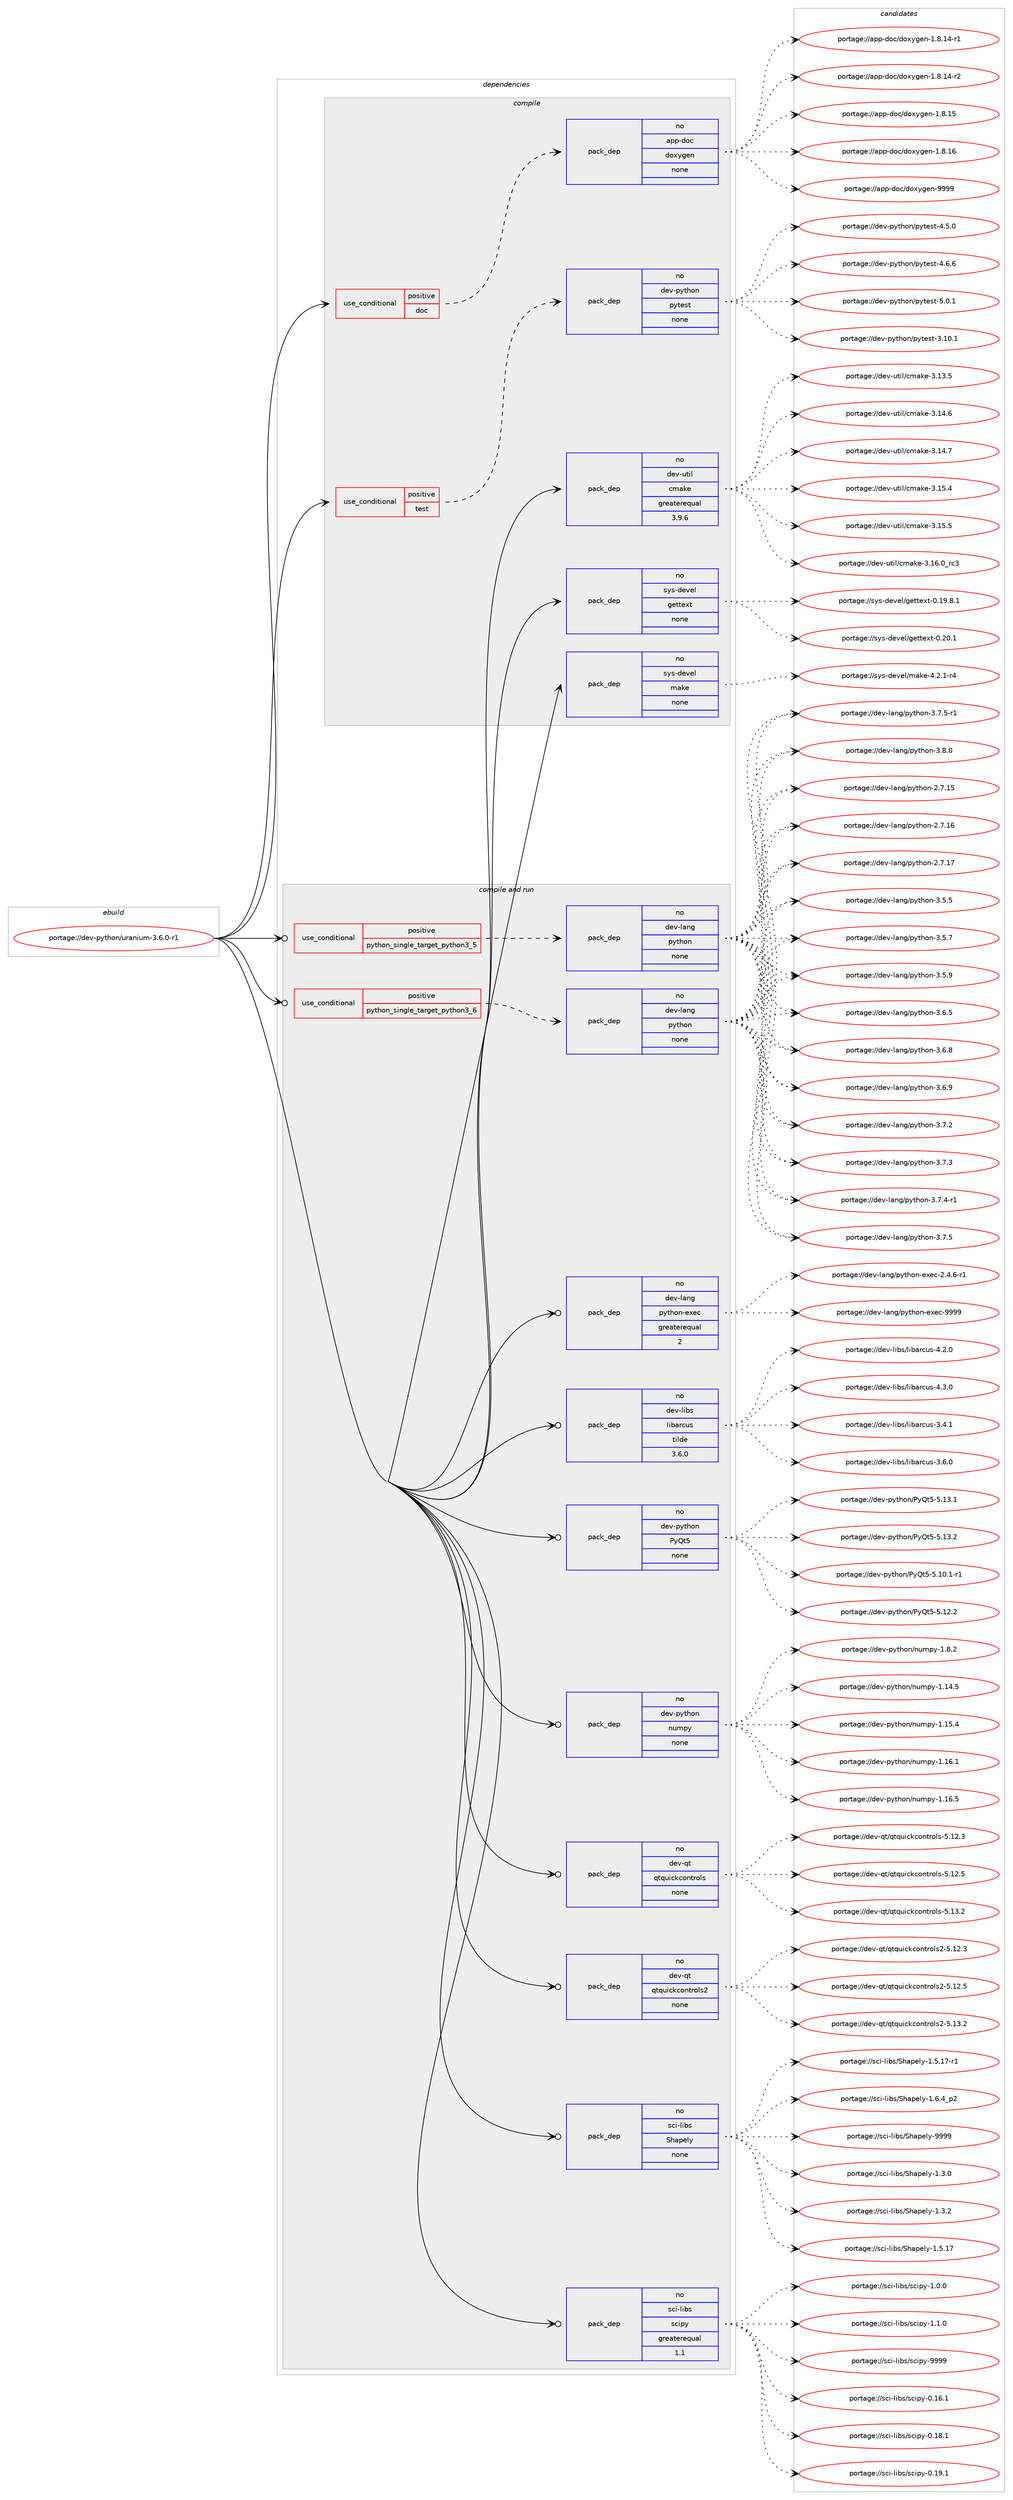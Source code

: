 digraph prolog {

# *************
# Graph options
# *************

newrank=true;
concentrate=true;
compound=true;
graph [rankdir=LR,fontname=Helvetica,fontsize=10,ranksep=1.5];#, ranksep=2.5, nodesep=0.2];
edge  [arrowhead=vee];
node  [fontname=Helvetica,fontsize=10];

# **********
# The ebuild
# **********

subgraph cluster_leftcol {
color=gray;
rank=same;
label=<<i>ebuild</i>>;
id [label="portage://dev-python/uranium-3.6.0-r1", color=red, width=4, href="../dev-python/uranium-3.6.0-r1.svg"];
}

# ****************
# The dependencies
# ****************

subgraph cluster_midcol {
color=gray;
label=<<i>dependencies</i>>;
subgraph cluster_compile {
fillcolor="#eeeeee";
style=filled;
label=<<i>compile</i>>;
subgraph cond40257 {
dependency177377 [label=<<TABLE BORDER="0" CELLBORDER="1" CELLSPACING="0" CELLPADDING="4"><TR><TD ROWSPAN="3" CELLPADDING="10">use_conditional</TD></TR><TR><TD>positive</TD></TR><TR><TD>doc</TD></TR></TABLE>>, shape=none, color=red];
subgraph pack133710 {
dependency177378 [label=<<TABLE BORDER="0" CELLBORDER="1" CELLSPACING="0" CELLPADDING="4" WIDTH="220"><TR><TD ROWSPAN="6" CELLPADDING="30">pack_dep</TD></TR><TR><TD WIDTH="110">no</TD></TR><TR><TD>app-doc</TD></TR><TR><TD>doxygen</TD></TR><TR><TD>none</TD></TR><TR><TD></TD></TR></TABLE>>, shape=none, color=blue];
}
dependency177377:e -> dependency177378:w [weight=20,style="dashed",arrowhead="vee"];
}
id:e -> dependency177377:w [weight=20,style="solid",arrowhead="vee"];
subgraph cond40258 {
dependency177379 [label=<<TABLE BORDER="0" CELLBORDER="1" CELLSPACING="0" CELLPADDING="4"><TR><TD ROWSPAN="3" CELLPADDING="10">use_conditional</TD></TR><TR><TD>positive</TD></TR><TR><TD>test</TD></TR></TABLE>>, shape=none, color=red];
subgraph pack133711 {
dependency177380 [label=<<TABLE BORDER="0" CELLBORDER="1" CELLSPACING="0" CELLPADDING="4" WIDTH="220"><TR><TD ROWSPAN="6" CELLPADDING="30">pack_dep</TD></TR><TR><TD WIDTH="110">no</TD></TR><TR><TD>dev-python</TD></TR><TR><TD>pytest</TD></TR><TR><TD>none</TD></TR><TR><TD></TD></TR></TABLE>>, shape=none, color=blue];
}
dependency177379:e -> dependency177380:w [weight=20,style="dashed",arrowhead="vee"];
}
id:e -> dependency177379:w [weight=20,style="solid",arrowhead="vee"];
subgraph pack133712 {
dependency177381 [label=<<TABLE BORDER="0" CELLBORDER="1" CELLSPACING="0" CELLPADDING="4" WIDTH="220"><TR><TD ROWSPAN="6" CELLPADDING="30">pack_dep</TD></TR><TR><TD WIDTH="110">no</TD></TR><TR><TD>dev-util</TD></TR><TR><TD>cmake</TD></TR><TR><TD>greaterequal</TD></TR><TR><TD>3.9.6</TD></TR></TABLE>>, shape=none, color=blue];
}
id:e -> dependency177381:w [weight=20,style="solid",arrowhead="vee"];
subgraph pack133713 {
dependency177382 [label=<<TABLE BORDER="0" CELLBORDER="1" CELLSPACING="0" CELLPADDING="4" WIDTH="220"><TR><TD ROWSPAN="6" CELLPADDING="30">pack_dep</TD></TR><TR><TD WIDTH="110">no</TD></TR><TR><TD>sys-devel</TD></TR><TR><TD>gettext</TD></TR><TR><TD>none</TD></TR><TR><TD></TD></TR></TABLE>>, shape=none, color=blue];
}
id:e -> dependency177382:w [weight=20,style="solid",arrowhead="vee"];
subgraph pack133714 {
dependency177383 [label=<<TABLE BORDER="0" CELLBORDER="1" CELLSPACING="0" CELLPADDING="4" WIDTH="220"><TR><TD ROWSPAN="6" CELLPADDING="30">pack_dep</TD></TR><TR><TD WIDTH="110">no</TD></TR><TR><TD>sys-devel</TD></TR><TR><TD>make</TD></TR><TR><TD>none</TD></TR><TR><TD></TD></TR></TABLE>>, shape=none, color=blue];
}
id:e -> dependency177383:w [weight=20,style="solid",arrowhead="vee"];
}
subgraph cluster_compileandrun {
fillcolor="#eeeeee";
style=filled;
label=<<i>compile and run</i>>;
subgraph cond40259 {
dependency177384 [label=<<TABLE BORDER="0" CELLBORDER="1" CELLSPACING="0" CELLPADDING="4"><TR><TD ROWSPAN="3" CELLPADDING="10">use_conditional</TD></TR><TR><TD>positive</TD></TR><TR><TD>python_single_target_python3_5</TD></TR></TABLE>>, shape=none, color=red];
subgraph pack133715 {
dependency177385 [label=<<TABLE BORDER="0" CELLBORDER="1" CELLSPACING="0" CELLPADDING="4" WIDTH="220"><TR><TD ROWSPAN="6" CELLPADDING="30">pack_dep</TD></TR><TR><TD WIDTH="110">no</TD></TR><TR><TD>dev-lang</TD></TR><TR><TD>python</TD></TR><TR><TD>none</TD></TR><TR><TD></TD></TR></TABLE>>, shape=none, color=blue];
}
dependency177384:e -> dependency177385:w [weight=20,style="dashed",arrowhead="vee"];
}
id:e -> dependency177384:w [weight=20,style="solid",arrowhead="odotvee"];
subgraph cond40260 {
dependency177386 [label=<<TABLE BORDER="0" CELLBORDER="1" CELLSPACING="0" CELLPADDING="4"><TR><TD ROWSPAN="3" CELLPADDING="10">use_conditional</TD></TR><TR><TD>positive</TD></TR><TR><TD>python_single_target_python3_6</TD></TR></TABLE>>, shape=none, color=red];
subgraph pack133716 {
dependency177387 [label=<<TABLE BORDER="0" CELLBORDER="1" CELLSPACING="0" CELLPADDING="4" WIDTH="220"><TR><TD ROWSPAN="6" CELLPADDING="30">pack_dep</TD></TR><TR><TD WIDTH="110">no</TD></TR><TR><TD>dev-lang</TD></TR><TR><TD>python</TD></TR><TR><TD>none</TD></TR><TR><TD></TD></TR></TABLE>>, shape=none, color=blue];
}
dependency177386:e -> dependency177387:w [weight=20,style="dashed",arrowhead="vee"];
}
id:e -> dependency177386:w [weight=20,style="solid",arrowhead="odotvee"];
subgraph pack133717 {
dependency177388 [label=<<TABLE BORDER="0" CELLBORDER="1" CELLSPACING="0" CELLPADDING="4" WIDTH="220"><TR><TD ROWSPAN="6" CELLPADDING="30">pack_dep</TD></TR><TR><TD WIDTH="110">no</TD></TR><TR><TD>dev-lang</TD></TR><TR><TD>python-exec</TD></TR><TR><TD>greaterequal</TD></TR><TR><TD>2</TD></TR></TABLE>>, shape=none, color=blue];
}
id:e -> dependency177388:w [weight=20,style="solid",arrowhead="odotvee"];
subgraph pack133718 {
dependency177389 [label=<<TABLE BORDER="0" CELLBORDER="1" CELLSPACING="0" CELLPADDING="4" WIDTH="220"><TR><TD ROWSPAN="6" CELLPADDING="30">pack_dep</TD></TR><TR><TD WIDTH="110">no</TD></TR><TR><TD>dev-libs</TD></TR><TR><TD>libarcus</TD></TR><TR><TD>tilde</TD></TR><TR><TD>3.6.0</TD></TR></TABLE>>, shape=none, color=blue];
}
id:e -> dependency177389:w [weight=20,style="solid",arrowhead="odotvee"];
subgraph pack133719 {
dependency177390 [label=<<TABLE BORDER="0" CELLBORDER="1" CELLSPACING="0" CELLPADDING="4" WIDTH="220"><TR><TD ROWSPAN="6" CELLPADDING="30">pack_dep</TD></TR><TR><TD WIDTH="110">no</TD></TR><TR><TD>dev-python</TD></TR><TR><TD>PyQt5</TD></TR><TR><TD>none</TD></TR><TR><TD></TD></TR></TABLE>>, shape=none, color=blue];
}
id:e -> dependency177390:w [weight=20,style="solid",arrowhead="odotvee"];
subgraph pack133720 {
dependency177391 [label=<<TABLE BORDER="0" CELLBORDER="1" CELLSPACING="0" CELLPADDING="4" WIDTH="220"><TR><TD ROWSPAN="6" CELLPADDING="30">pack_dep</TD></TR><TR><TD WIDTH="110">no</TD></TR><TR><TD>dev-python</TD></TR><TR><TD>numpy</TD></TR><TR><TD>none</TD></TR><TR><TD></TD></TR></TABLE>>, shape=none, color=blue];
}
id:e -> dependency177391:w [weight=20,style="solid",arrowhead="odotvee"];
subgraph pack133721 {
dependency177392 [label=<<TABLE BORDER="0" CELLBORDER="1" CELLSPACING="0" CELLPADDING="4" WIDTH="220"><TR><TD ROWSPAN="6" CELLPADDING="30">pack_dep</TD></TR><TR><TD WIDTH="110">no</TD></TR><TR><TD>dev-qt</TD></TR><TR><TD>qtquickcontrols</TD></TR><TR><TD>none</TD></TR><TR><TD></TD></TR></TABLE>>, shape=none, color=blue];
}
id:e -> dependency177392:w [weight=20,style="solid",arrowhead="odotvee"];
subgraph pack133722 {
dependency177393 [label=<<TABLE BORDER="0" CELLBORDER="1" CELLSPACING="0" CELLPADDING="4" WIDTH="220"><TR><TD ROWSPAN="6" CELLPADDING="30">pack_dep</TD></TR><TR><TD WIDTH="110">no</TD></TR><TR><TD>dev-qt</TD></TR><TR><TD>qtquickcontrols2</TD></TR><TR><TD>none</TD></TR><TR><TD></TD></TR></TABLE>>, shape=none, color=blue];
}
id:e -> dependency177393:w [weight=20,style="solid",arrowhead="odotvee"];
subgraph pack133723 {
dependency177394 [label=<<TABLE BORDER="0" CELLBORDER="1" CELLSPACING="0" CELLPADDING="4" WIDTH="220"><TR><TD ROWSPAN="6" CELLPADDING="30">pack_dep</TD></TR><TR><TD WIDTH="110">no</TD></TR><TR><TD>sci-libs</TD></TR><TR><TD>Shapely</TD></TR><TR><TD>none</TD></TR><TR><TD></TD></TR></TABLE>>, shape=none, color=blue];
}
id:e -> dependency177394:w [weight=20,style="solid",arrowhead="odotvee"];
subgraph pack133724 {
dependency177395 [label=<<TABLE BORDER="0" CELLBORDER="1" CELLSPACING="0" CELLPADDING="4" WIDTH="220"><TR><TD ROWSPAN="6" CELLPADDING="30">pack_dep</TD></TR><TR><TD WIDTH="110">no</TD></TR><TR><TD>sci-libs</TD></TR><TR><TD>scipy</TD></TR><TR><TD>greaterequal</TD></TR><TR><TD>1.1</TD></TR></TABLE>>, shape=none, color=blue];
}
id:e -> dependency177395:w [weight=20,style="solid",arrowhead="odotvee"];
}
subgraph cluster_run {
fillcolor="#eeeeee";
style=filled;
label=<<i>run</i>>;
}
}

# **************
# The candidates
# **************

subgraph cluster_choices {
rank=same;
color=gray;
label=<<i>candidates</i>>;

subgraph choice133710 {
color=black;
nodesep=1;
choiceportage97112112451001119947100111120121103101110454946564649524511449 [label="portage://app-doc/doxygen-1.8.14-r1", color=red, width=4,href="../app-doc/doxygen-1.8.14-r1.svg"];
choiceportage97112112451001119947100111120121103101110454946564649524511450 [label="portage://app-doc/doxygen-1.8.14-r2", color=red, width=4,href="../app-doc/doxygen-1.8.14-r2.svg"];
choiceportage9711211245100111994710011112012110310111045494656464953 [label="portage://app-doc/doxygen-1.8.15", color=red, width=4,href="../app-doc/doxygen-1.8.15.svg"];
choiceportage9711211245100111994710011112012110310111045494656464954 [label="portage://app-doc/doxygen-1.8.16", color=red, width=4,href="../app-doc/doxygen-1.8.16.svg"];
choiceportage971121124510011199471001111201211031011104557575757 [label="portage://app-doc/doxygen-9999", color=red, width=4,href="../app-doc/doxygen-9999.svg"];
dependency177378:e -> choiceportage97112112451001119947100111120121103101110454946564649524511449:w [style=dotted,weight="100"];
dependency177378:e -> choiceportage97112112451001119947100111120121103101110454946564649524511450:w [style=dotted,weight="100"];
dependency177378:e -> choiceportage9711211245100111994710011112012110310111045494656464953:w [style=dotted,weight="100"];
dependency177378:e -> choiceportage9711211245100111994710011112012110310111045494656464954:w [style=dotted,weight="100"];
dependency177378:e -> choiceportage971121124510011199471001111201211031011104557575757:w [style=dotted,weight="100"];
}
subgraph choice133711 {
color=black;
nodesep=1;
choiceportage100101118451121211161041111104711212111610111511645514649484649 [label="portage://dev-python/pytest-3.10.1", color=red, width=4,href="../dev-python/pytest-3.10.1.svg"];
choiceportage1001011184511212111610411111047112121116101115116455246534648 [label="portage://dev-python/pytest-4.5.0", color=red, width=4,href="../dev-python/pytest-4.5.0.svg"];
choiceportage1001011184511212111610411111047112121116101115116455246544654 [label="portage://dev-python/pytest-4.6.6", color=red, width=4,href="../dev-python/pytest-4.6.6.svg"];
choiceportage1001011184511212111610411111047112121116101115116455346484649 [label="portage://dev-python/pytest-5.0.1", color=red, width=4,href="../dev-python/pytest-5.0.1.svg"];
dependency177380:e -> choiceportage100101118451121211161041111104711212111610111511645514649484649:w [style=dotted,weight="100"];
dependency177380:e -> choiceportage1001011184511212111610411111047112121116101115116455246534648:w [style=dotted,weight="100"];
dependency177380:e -> choiceportage1001011184511212111610411111047112121116101115116455246544654:w [style=dotted,weight="100"];
dependency177380:e -> choiceportage1001011184511212111610411111047112121116101115116455346484649:w [style=dotted,weight="100"];
}
subgraph choice133712 {
color=black;
nodesep=1;
choiceportage1001011184511711610510847991099710710145514649514653 [label="portage://dev-util/cmake-3.13.5", color=red, width=4,href="../dev-util/cmake-3.13.5.svg"];
choiceportage1001011184511711610510847991099710710145514649524654 [label="portage://dev-util/cmake-3.14.6", color=red, width=4,href="../dev-util/cmake-3.14.6.svg"];
choiceportage1001011184511711610510847991099710710145514649524655 [label="portage://dev-util/cmake-3.14.7", color=red, width=4,href="../dev-util/cmake-3.14.7.svg"];
choiceportage1001011184511711610510847991099710710145514649534652 [label="portage://dev-util/cmake-3.15.4", color=red, width=4,href="../dev-util/cmake-3.15.4.svg"];
choiceportage1001011184511711610510847991099710710145514649534653 [label="portage://dev-util/cmake-3.15.5", color=red, width=4,href="../dev-util/cmake-3.15.5.svg"];
choiceportage1001011184511711610510847991099710710145514649544648951149951 [label="portage://dev-util/cmake-3.16.0_rc3", color=red, width=4,href="../dev-util/cmake-3.16.0_rc3.svg"];
dependency177381:e -> choiceportage1001011184511711610510847991099710710145514649514653:w [style=dotted,weight="100"];
dependency177381:e -> choiceportage1001011184511711610510847991099710710145514649524654:w [style=dotted,weight="100"];
dependency177381:e -> choiceportage1001011184511711610510847991099710710145514649524655:w [style=dotted,weight="100"];
dependency177381:e -> choiceportage1001011184511711610510847991099710710145514649534652:w [style=dotted,weight="100"];
dependency177381:e -> choiceportage1001011184511711610510847991099710710145514649534653:w [style=dotted,weight="100"];
dependency177381:e -> choiceportage1001011184511711610510847991099710710145514649544648951149951:w [style=dotted,weight="100"];
}
subgraph choice133713 {
color=black;
nodesep=1;
choiceportage1151211154510010111810110847103101116116101120116454846495746564649 [label="portage://sys-devel/gettext-0.19.8.1", color=red, width=4,href="../sys-devel/gettext-0.19.8.1.svg"];
choiceportage115121115451001011181011084710310111611610112011645484650484649 [label="portage://sys-devel/gettext-0.20.1", color=red, width=4,href="../sys-devel/gettext-0.20.1.svg"];
dependency177382:e -> choiceportage1151211154510010111810110847103101116116101120116454846495746564649:w [style=dotted,weight="100"];
dependency177382:e -> choiceportage115121115451001011181011084710310111611610112011645484650484649:w [style=dotted,weight="100"];
}
subgraph choice133714 {
color=black;
nodesep=1;
choiceportage1151211154510010111810110847109971071014552465046494511452 [label="portage://sys-devel/make-4.2.1-r4", color=red, width=4,href="../sys-devel/make-4.2.1-r4.svg"];
dependency177383:e -> choiceportage1151211154510010111810110847109971071014552465046494511452:w [style=dotted,weight="100"];
}
subgraph choice133715 {
color=black;
nodesep=1;
choiceportage10010111845108971101034711212111610411111045504655464953 [label="portage://dev-lang/python-2.7.15", color=red, width=4,href="../dev-lang/python-2.7.15.svg"];
choiceportage10010111845108971101034711212111610411111045504655464954 [label="portage://dev-lang/python-2.7.16", color=red, width=4,href="../dev-lang/python-2.7.16.svg"];
choiceportage10010111845108971101034711212111610411111045504655464955 [label="portage://dev-lang/python-2.7.17", color=red, width=4,href="../dev-lang/python-2.7.17.svg"];
choiceportage100101118451089711010347112121116104111110455146534653 [label="portage://dev-lang/python-3.5.5", color=red, width=4,href="../dev-lang/python-3.5.5.svg"];
choiceportage100101118451089711010347112121116104111110455146534655 [label="portage://dev-lang/python-3.5.7", color=red, width=4,href="../dev-lang/python-3.5.7.svg"];
choiceportage100101118451089711010347112121116104111110455146534657 [label="portage://dev-lang/python-3.5.9", color=red, width=4,href="../dev-lang/python-3.5.9.svg"];
choiceportage100101118451089711010347112121116104111110455146544653 [label="portage://dev-lang/python-3.6.5", color=red, width=4,href="../dev-lang/python-3.6.5.svg"];
choiceportage100101118451089711010347112121116104111110455146544656 [label="portage://dev-lang/python-3.6.8", color=red, width=4,href="../dev-lang/python-3.6.8.svg"];
choiceportage100101118451089711010347112121116104111110455146544657 [label="portage://dev-lang/python-3.6.9", color=red, width=4,href="../dev-lang/python-3.6.9.svg"];
choiceportage100101118451089711010347112121116104111110455146554650 [label="portage://dev-lang/python-3.7.2", color=red, width=4,href="../dev-lang/python-3.7.2.svg"];
choiceportage100101118451089711010347112121116104111110455146554651 [label="portage://dev-lang/python-3.7.3", color=red, width=4,href="../dev-lang/python-3.7.3.svg"];
choiceportage1001011184510897110103471121211161041111104551465546524511449 [label="portage://dev-lang/python-3.7.4-r1", color=red, width=4,href="../dev-lang/python-3.7.4-r1.svg"];
choiceportage100101118451089711010347112121116104111110455146554653 [label="portage://dev-lang/python-3.7.5", color=red, width=4,href="../dev-lang/python-3.7.5.svg"];
choiceportage1001011184510897110103471121211161041111104551465546534511449 [label="portage://dev-lang/python-3.7.5-r1", color=red, width=4,href="../dev-lang/python-3.7.5-r1.svg"];
choiceportage100101118451089711010347112121116104111110455146564648 [label="portage://dev-lang/python-3.8.0", color=red, width=4,href="../dev-lang/python-3.8.0.svg"];
dependency177385:e -> choiceportage10010111845108971101034711212111610411111045504655464953:w [style=dotted,weight="100"];
dependency177385:e -> choiceportage10010111845108971101034711212111610411111045504655464954:w [style=dotted,weight="100"];
dependency177385:e -> choiceportage10010111845108971101034711212111610411111045504655464955:w [style=dotted,weight="100"];
dependency177385:e -> choiceportage100101118451089711010347112121116104111110455146534653:w [style=dotted,weight="100"];
dependency177385:e -> choiceportage100101118451089711010347112121116104111110455146534655:w [style=dotted,weight="100"];
dependency177385:e -> choiceportage100101118451089711010347112121116104111110455146534657:w [style=dotted,weight="100"];
dependency177385:e -> choiceportage100101118451089711010347112121116104111110455146544653:w [style=dotted,weight="100"];
dependency177385:e -> choiceportage100101118451089711010347112121116104111110455146544656:w [style=dotted,weight="100"];
dependency177385:e -> choiceportage100101118451089711010347112121116104111110455146544657:w [style=dotted,weight="100"];
dependency177385:e -> choiceportage100101118451089711010347112121116104111110455146554650:w [style=dotted,weight="100"];
dependency177385:e -> choiceportage100101118451089711010347112121116104111110455146554651:w [style=dotted,weight="100"];
dependency177385:e -> choiceportage1001011184510897110103471121211161041111104551465546524511449:w [style=dotted,weight="100"];
dependency177385:e -> choiceportage100101118451089711010347112121116104111110455146554653:w [style=dotted,weight="100"];
dependency177385:e -> choiceportage1001011184510897110103471121211161041111104551465546534511449:w [style=dotted,weight="100"];
dependency177385:e -> choiceportage100101118451089711010347112121116104111110455146564648:w [style=dotted,weight="100"];
}
subgraph choice133716 {
color=black;
nodesep=1;
choiceportage10010111845108971101034711212111610411111045504655464953 [label="portage://dev-lang/python-2.7.15", color=red, width=4,href="../dev-lang/python-2.7.15.svg"];
choiceportage10010111845108971101034711212111610411111045504655464954 [label="portage://dev-lang/python-2.7.16", color=red, width=4,href="../dev-lang/python-2.7.16.svg"];
choiceportage10010111845108971101034711212111610411111045504655464955 [label="portage://dev-lang/python-2.7.17", color=red, width=4,href="../dev-lang/python-2.7.17.svg"];
choiceportage100101118451089711010347112121116104111110455146534653 [label="portage://dev-lang/python-3.5.5", color=red, width=4,href="../dev-lang/python-3.5.5.svg"];
choiceportage100101118451089711010347112121116104111110455146534655 [label="portage://dev-lang/python-3.5.7", color=red, width=4,href="../dev-lang/python-3.5.7.svg"];
choiceportage100101118451089711010347112121116104111110455146534657 [label="portage://dev-lang/python-3.5.9", color=red, width=4,href="../dev-lang/python-3.5.9.svg"];
choiceportage100101118451089711010347112121116104111110455146544653 [label="portage://dev-lang/python-3.6.5", color=red, width=4,href="../dev-lang/python-3.6.5.svg"];
choiceportage100101118451089711010347112121116104111110455146544656 [label="portage://dev-lang/python-3.6.8", color=red, width=4,href="../dev-lang/python-3.6.8.svg"];
choiceportage100101118451089711010347112121116104111110455146544657 [label="portage://dev-lang/python-3.6.9", color=red, width=4,href="../dev-lang/python-3.6.9.svg"];
choiceportage100101118451089711010347112121116104111110455146554650 [label="portage://dev-lang/python-3.7.2", color=red, width=4,href="../dev-lang/python-3.7.2.svg"];
choiceportage100101118451089711010347112121116104111110455146554651 [label="portage://dev-lang/python-3.7.3", color=red, width=4,href="../dev-lang/python-3.7.3.svg"];
choiceportage1001011184510897110103471121211161041111104551465546524511449 [label="portage://dev-lang/python-3.7.4-r1", color=red, width=4,href="../dev-lang/python-3.7.4-r1.svg"];
choiceportage100101118451089711010347112121116104111110455146554653 [label="portage://dev-lang/python-3.7.5", color=red, width=4,href="../dev-lang/python-3.7.5.svg"];
choiceportage1001011184510897110103471121211161041111104551465546534511449 [label="portage://dev-lang/python-3.7.5-r1", color=red, width=4,href="../dev-lang/python-3.7.5-r1.svg"];
choiceportage100101118451089711010347112121116104111110455146564648 [label="portage://dev-lang/python-3.8.0", color=red, width=4,href="../dev-lang/python-3.8.0.svg"];
dependency177387:e -> choiceportage10010111845108971101034711212111610411111045504655464953:w [style=dotted,weight="100"];
dependency177387:e -> choiceportage10010111845108971101034711212111610411111045504655464954:w [style=dotted,weight="100"];
dependency177387:e -> choiceportage10010111845108971101034711212111610411111045504655464955:w [style=dotted,weight="100"];
dependency177387:e -> choiceportage100101118451089711010347112121116104111110455146534653:w [style=dotted,weight="100"];
dependency177387:e -> choiceportage100101118451089711010347112121116104111110455146534655:w [style=dotted,weight="100"];
dependency177387:e -> choiceportage100101118451089711010347112121116104111110455146534657:w [style=dotted,weight="100"];
dependency177387:e -> choiceportage100101118451089711010347112121116104111110455146544653:w [style=dotted,weight="100"];
dependency177387:e -> choiceportage100101118451089711010347112121116104111110455146544656:w [style=dotted,weight="100"];
dependency177387:e -> choiceportage100101118451089711010347112121116104111110455146544657:w [style=dotted,weight="100"];
dependency177387:e -> choiceportage100101118451089711010347112121116104111110455146554650:w [style=dotted,weight="100"];
dependency177387:e -> choiceportage100101118451089711010347112121116104111110455146554651:w [style=dotted,weight="100"];
dependency177387:e -> choiceportage1001011184510897110103471121211161041111104551465546524511449:w [style=dotted,weight="100"];
dependency177387:e -> choiceportage100101118451089711010347112121116104111110455146554653:w [style=dotted,weight="100"];
dependency177387:e -> choiceportage1001011184510897110103471121211161041111104551465546534511449:w [style=dotted,weight="100"];
dependency177387:e -> choiceportage100101118451089711010347112121116104111110455146564648:w [style=dotted,weight="100"];
}
subgraph choice133717 {
color=black;
nodesep=1;
choiceportage10010111845108971101034711212111610411111045101120101994550465246544511449 [label="portage://dev-lang/python-exec-2.4.6-r1", color=red, width=4,href="../dev-lang/python-exec-2.4.6-r1.svg"];
choiceportage10010111845108971101034711212111610411111045101120101994557575757 [label="portage://dev-lang/python-exec-9999", color=red, width=4,href="../dev-lang/python-exec-9999.svg"];
dependency177388:e -> choiceportage10010111845108971101034711212111610411111045101120101994550465246544511449:w [style=dotted,weight="100"];
dependency177388:e -> choiceportage10010111845108971101034711212111610411111045101120101994557575757:w [style=dotted,weight="100"];
}
subgraph choice133718 {
color=black;
nodesep=1;
choiceportage100101118451081059811547108105989711499117115455146524649 [label="portage://dev-libs/libarcus-3.4.1", color=red, width=4,href="../dev-libs/libarcus-3.4.1.svg"];
choiceportage100101118451081059811547108105989711499117115455146544648 [label="portage://dev-libs/libarcus-3.6.0", color=red, width=4,href="../dev-libs/libarcus-3.6.0.svg"];
choiceportage100101118451081059811547108105989711499117115455246504648 [label="portage://dev-libs/libarcus-4.2.0", color=red, width=4,href="../dev-libs/libarcus-4.2.0.svg"];
choiceportage100101118451081059811547108105989711499117115455246514648 [label="portage://dev-libs/libarcus-4.3.0", color=red, width=4,href="../dev-libs/libarcus-4.3.0.svg"];
dependency177389:e -> choiceportage100101118451081059811547108105989711499117115455146524649:w [style=dotted,weight="100"];
dependency177389:e -> choiceportage100101118451081059811547108105989711499117115455146544648:w [style=dotted,weight="100"];
dependency177389:e -> choiceportage100101118451081059811547108105989711499117115455246504648:w [style=dotted,weight="100"];
dependency177389:e -> choiceportage100101118451081059811547108105989711499117115455246514648:w [style=dotted,weight="100"];
}
subgraph choice133719 {
color=black;
nodesep=1;
choiceportage1001011184511212111610411111047801218111653455346494846494511449 [label="portage://dev-python/PyQt5-5.10.1-r1", color=red, width=4,href="../dev-python/PyQt5-5.10.1-r1.svg"];
choiceportage100101118451121211161041111104780121811165345534649504650 [label="portage://dev-python/PyQt5-5.12.2", color=red, width=4,href="../dev-python/PyQt5-5.12.2.svg"];
choiceportage100101118451121211161041111104780121811165345534649514649 [label="portage://dev-python/PyQt5-5.13.1", color=red, width=4,href="../dev-python/PyQt5-5.13.1.svg"];
choiceportage100101118451121211161041111104780121811165345534649514650 [label="portage://dev-python/PyQt5-5.13.2", color=red, width=4,href="../dev-python/PyQt5-5.13.2.svg"];
dependency177390:e -> choiceportage1001011184511212111610411111047801218111653455346494846494511449:w [style=dotted,weight="100"];
dependency177390:e -> choiceportage100101118451121211161041111104780121811165345534649504650:w [style=dotted,weight="100"];
dependency177390:e -> choiceportage100101118451121211161041111104780121811165345534649514649:w [style=dotted,weight="100"];
dependency177390:e -> choiceportage100101118451121211161041111104780121811165345534649514650:w [style=dotted,weight="100"];
}
subgraph choice133720 {
color=black;
nodesep=1;
choiceportage100101118451121211161041111104711011710911212145494649524653 [label="portage://dev-python/numpy-1.14.5", color=red, width=4,href="../dev-python/numpy-1.14.5.svg"];
choiceportage100101118451121211161041111104711011710911212145494649534652 [label="portage://dev-python/numpy-1.15.4", color=red, width=4,href="../dev-python/numpy-1.15.4.svg"];
choiceportage100101118451121211161041111104711011710911212145494649544649 [label="portage://dev-python/numpy-1.16.1", color=red, width=4,href="../dev-python/numpy-1.16.1.svg"];
choiceportage100101118451121211161041111104711011710911212145494649544653 [label="portage://dev-python/numpy-1.16.5", color=red, width=4,href="../dev-python/numpy-1.16.5.svg"];
choiceportage1001011184511212111610411111047110117109112121454946564650 [label="portage://dev-python/numpy-1.8.2", color=red, width=4,href="../dev-python/numpy-1.8.2.svg"];
dependency177391:e -> choiceportage100101118451121211161041111104711011710911212145494649524653:w [style=dotted,weight="100"];
dependency177391:e -> choiceportage100101118451121211161041111104711011710911212145494649534652:w [style=dotted,weight="100"];
dependency177391:e -> choiceportage100101118451121211161041111104711011710911212145494649544649:w [style=dotted,weight="100"];
dependency177391:e -> choiceportage100101118451121211161041111104711011710911212145494649544653:w [style=dotted,weight="100"];
dependency177391:e -> choiceportage1001011184511212111610411111047110117109112121454946564650:w [style=dotted,weight="100"];
}
subgraph choice133721 {
color=black;
nodesep=1;
choiceportage1001011184511311647113116113117105991079911111011611411110811545534649504651 [label="portage://dev-qt/qtquickcontrols-5.12.3", color=red, width=4,href="../dev-qt/qtquickcontrols-5.12.3.svg"];
choiceportage1001011184511311647113116113117105991079911111011611411110811545534649504653 [label="portage://dev-qt/qtquickcontrols-5.12.5", color=red, width=4,href="../dev-qt/qtquickcontrols-5.12.5.svg"];
choiceportage1001011184511311647113116113117105991079911111011611411110811545534649514650 [label="portage://dev-qt/qtquickcontrols-5.13.2", color=red, width=4,href="../dev-qt/qtquickcontrols-5.13.2.svg"];
dependency177392:e -> choiceportage1001011184511311647113116113117105991079911111011611411110811545534649504651:w [style=dotted,weight="100"];
dependency177392:e -> choiceportage1001011184511311647113116113117105991079911111011611411110811545534649504653:w [style=dotted,weight="100"];
dependency177392:e -> choiceportage1001011184511311647113116113117105991079911111011611411110811545534649514650:w [style=dotted,weight="100"];
}
subgraph choice133722 {
color=black;
nodesep=1;
choiceportage100101118451131164711311611311710599107991111101161141111081155045534649504651 [label="portage://dev-qt/qtquickcontrols2-5.12.3", color=red, width=4,href="../dev-qt/qtquickcontrols2-5.12.3.svg"];
choiceportage100101118451131164711311611311710599107991111101161141111081155045534649504653 [label="portage://dev-qt/qtquickcontrols2-5.12.5", color=red, width=4,href="../dev-qt/qtquickcontrols2-5.12.5.svg"];
choiceportage100101118451131164711311611311710599107991111101161141111081155045534649514650 [label="portage://dev-qt/qtquickcontrols2-5.13.2", color=red, width=4,href="../dev-qt/qtquickcontrols2-5.13.2.svg"];
dependency177393:e -> choiceportage100101118451131164711311611311710599107991111101161141111081155045534649504651:w [style=dotted,weight="100"];
dependency177393:e -> choiceportage100101118451131164711311611311710599107991111101161141111081155045534649504653:w [style=dotted,weight="100"];
dependency177393:e -> choiceportage100101118451131164711311611311710599107991111101161141111081155045534649514650:w [style=dotted,weight="100"];
}
subgraph choice133723 {
color=black;
nodesep=1;
choiceportage115991054510810598115478310497112101108121454946514648 [label="portage://sci-libs/Shapely-1.3.0", color=red, width=4,href="../sci-libs/Shapely-1.3.0.svg"];
choiceportage115991054510810598115478310497112101108121454946514650 [label="portage://sci-libs/Shapely-1.3.2", color=red, width=4,href="../sci-libs/Shapely-1.3.2.svg"];
choiceportage11599105451081059811547831049711210110812145494653464955 [label="portage://sci-libs/Shapely-1.5.17", color=red, width=4,href="../sci-libs/Shapely-1.5.17.svg"];
choiceportage115991054510810598115478310497112101108121454946534649554511449 [label="portage://sci-libs/Shapely-1.5.17-r1", color=red, width=4,href="../sci-libs/Shapely-1.5.17-r1.svg"];
choiceportage1159910545108105981154783104971121011081214549465446529511250 [label="portage://sci-libs/Shapely-1.6.4_p2", color=red, width=4,href="../sci-libs/Shapely-1.6.4_p2.svg"];
choiceportage1159910545108105981154783104971121011081214557575757 [label="portage://sci-libs/Shapely-9999", color=red, width=4,href="../sci-libs/Shapely-9999.svg"];
dependency177394:e -> choiceportage115991054510810598115478310497112101108121454946514648:w [style=dotted,weight="100"];
dependency177394:e -> choiceportage115991054510810598115478310497112101108121454946514650:w [style=dotted,weight="100"];
dependency177394:e -> choiceportage11599105451081059811547831049711210110812145494653464955:w [style=dotted,weight="100"];
dependency177394:e -> choiceportage115991054510810598115478310497112101108121454946534649554511449:w [style=dotted,weight="100"];
dependency177394:e -> choiceportage1159910545108105981154783104971121011081214549465446529511250:w [style=dotted,weight="100"];
dependency177394:e -> choiceportage1159910545108105981154783104971121011081214557575757:w [style=dotted,weight="100"];
}
subgraph choice133724 {
color=black;
nodesep=1;
choiceportage115991054510810598115471159910511212145484649544649 [label="portage://sci-libs/scipy-0.16.1", color=red, width=4,href="../sci-libs/scipy-0.16.1.svg"];
choiceportage115991054510810598115471159910511212145484649564649 [label="portage://sci-libs/scipy-0.18.1", color=red, width=4,href="../sci-libs/scipy-0.18.1.svg"];
choiceportage115991054510810598115471159910511212145484649574649 [label="portage://sci-libs/scipy-0.19.1", color=red, width=4,href="../sci-libs/scipy-0.19.1.svg"];
choiceportage1159910545108105981154711599105112121454946484648 [label="portage://sci-libs/scipy-1.0.0", color=red, width=4,href="../sci-libs/scipy-1.0.0.svg"];
choiceportage1159910545108105981154711599105112121454946494648 [label="portage://sci-libs/scipy-1.1.0", color=red, width=4,href="../sci-libs/scipy-1.1.0.svg"];
choiceportage11599105451081059811547115991051121214557575757 [label="portage://sci-libs/scipy-9999", color=red, width=4,href="../sci-libs/scipy-9999.svg"];
dependency177395:e -> choiceportage115991054510810598115471159910511212145484649544649:w [style=dotted,weight="100"];
dependency177395:e -> choiceportage115991054510810598115471159910511212145484649564649:w [style=dotted,weight="100"];
dependency177395:e -> choiceportage115991054510810598115471159910511212145484649574649:w [style=dotted,weight="100"];
dependency177395:e -> choiceportage1159910545108105981154711599105112121454946484648:w [style=dotted,weight="100"];
dependency177395:e -> choiceportage1159910545108105981154711599105112121454946494648:w [style=dotted,weight="100"];
dependency177395:e -> choiceportage11599105451081059811547115991051121214557575757:w [style=dotted,weight="100"];
}
}

}
